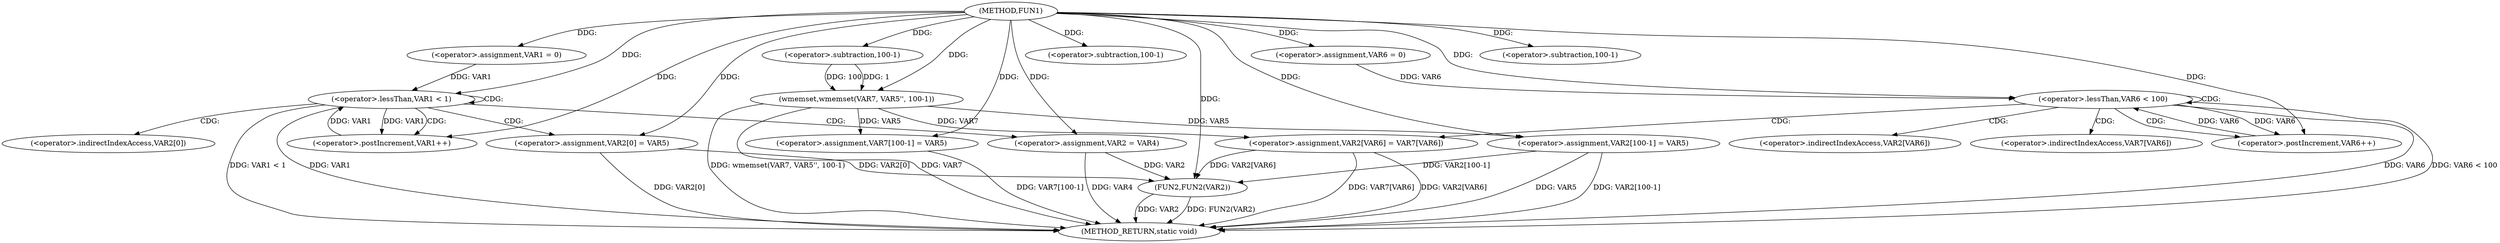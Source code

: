 digraph FUN1 {  
"1000100" [label = "(METHOD,FUN1)" ]
"1000166" [label = "(METHOD_RETURN,static void)" ]
"1000107" [label = "(<operator>.assignment,VAR1 = 0)" ]
"1000110" [label = "(<operator>.lessThan,VAR1 < 1)" ]
"1000113" [label = "(<operator>.postIncrement,VAR1++)" ]
"1000116" [label = "(<operator>.assignment,VAR2 = VAR4)" ]
"1000119" [label = "(<operator>.assignment,VAR2[0] = VAR5)" ]
"1000127" [label = "(wmemset,wmemset(VAR7, VAR5'', 100-1))" ]
"1000130" [label = "(<operator>.subtraction,100-1)" ]
"1000133" [label = "(<operator>.assignment,VAR7[100-1] = VAR5)" ]
"1000136" [label = "(<operator>.subtraction,100-1)" ]
"1000141" [label = "(<operator>.assignment,VAR6 = 0)" ]
"1000144" [label = "(<operator>.lessThan,VAR6 < 100)" ]
"1000147" [label = "(<operator>.postIncrement,VAR6++)" ]
"1000150" [label = "(<operator>.assignment,VAR2[VAR6] = VAR7[VAR6])" ]
"1000157" [label = "(<operator>.assignment,VAR2[100-1] = VAR5)" ]
"1000160" [label = "(<operator>.subtraction,100-1)" ]
"1000164" [label = "(FUN2,FUN2(VAR2))" ]
"1000120" [label = "(<operator>.indirectIndexAccess,VAR2[0])" ]
"1000151" [label = "(<operator>.indirectIndexAccess,VAR2[VAR6])" ]
"1000154" [label = "(<operator>.indirectIndexAccess,VAR7[VAR6])" ]
  "1000164" -> "1000166"  [ label = "DDG: FUN2(VAR2)"] 
  "1000127" -> "1000166"  [ label = "DDG: wmemset(VAR7, VAR5'', 100-1)"] 
  "1000116" -> "1000166"  [ label = "DDG: VAR4"] 
  "1000150" -> "1000166"  [ label = "DDG: VAR7[VAR6]"] 
  "1000144" -> "1000166"  [ label = "DDG: VAR6"] 
  "1000127" -> "1000166"  [ label = "DDG: VAR7"] 
  "1000157" -> "1000166"  [ label = "DDG: VAR5"] 
  "1000164" -> "1000166"  [ label = "DDG: VAR2"] 
  "1000150" -> "1000166"  [ label = "DDG: VAR2[VAR6]"] 
  "1000157" -> "1000166"  [ label = "DDG: VAR2[100-1]"] 
  "1000144" -> "1000166"  [ label = "DDG: VAR6 < 100"] 
  "1000133" -> "1000166"  [ label = "DDG: VAR7[100-1]"] 
  "1000110" -> "1000166"  [ label = "DDG: VAR1 < 1"] 
  "1000119" -> "1000166"  [ label = "DDG: VAR2[0]"] 
  "1000110" -> "1000166"  [ label = "DDG: VAR1"] 
  "1000100" -> "1000107"  [ label = "DDG: "] 
  "1000107" -> "1000110"  [ label = "DDG: VAR1"] 
  "1000113" -> "1000110"  [ label = "DDG: VAR1"] 
  "1000100" -> "1000110"  [ label = "DDG: "] 
  "1000110" -> "1000113"  [ label = "DDG: VAR1"] 
  "1000100" -> "1000113"  [ label = "DDG: "] 
  "1000100" -> "1000116"  [ label = "DDG: "] 
  "1000100" -> "1000119"  [ label = "DDG: "] 
  "1000100" -> "1000127"  [ label = "DDG: "] 
  "1000130" -> "1000127"  [ label = "DDG: 100"] 
  "1000130" -> "1000127"  [ label = "DDG: 1"] 
  "1000100" -> "1000130"  [ label = "DDG: "] 
  "1000127" -> "1000133"  [ label = "DDG: VAR5"] 
  "1000100" -> "1000133"  [ label = "DDG: "] 
  "1000100" -> "1000136"  [ label = "DDG: "] 
  "1000100" -> "1000141"  [ label = "DDG: "] 
  "1000141" -> "1000144"  [ label = "DDG: VAR6"] 
  "1000147" -> "1000144"  [ label = "DDG: VAR6"] 
  "1000100" -> "1000144"  [ label = "DDG: "] 
  "1000144" -> "1000147"  [ label = "DDG: VAR6"] 
  "1000100" -> "1000147"  [ label = "DDG: "] 
  "1000127" -> "1000150"  [ label = "DDG: VAR7"] 
  "1000100" -> "1000157"  [ label = "DDG: "] 
  "1000127" -> "1000157"  [ label = "DDG: VAR5"] 
  "1000100" -> "1000160"  [ label = "DDG: "] 
  "1000116" -> "1000164"  [ label = "DDG: VAR2"] 
  "1000150" -> "1000164"  [ label = "DDG: VAR2[VAR6]"] 
  "1000157" -> "1000164"  [ label = "DDG: VAR2[100-1]"] 
  "1000119" -> "1000164"  [ label = "DDG: VAR2[0]"] 
  "1000100" -> "1000164"  [ label = "DDG: "] 
  "1000110" -> "1000110"  [ label = "CDG: "] 
  "1000110" -> "1000116"  [ label = "CDG: "] 
  "1000110" -> "1000120"  [ label = "CDG: "] 
  "1000110" -> "1000113"  [ label = "CDG: "] 
  "1000110" -> "1000119"  [ label = "CDG: "] 
  "1000144" -> "1000154"  [ label = "CDG: "] 
  "1000144" -> "1000147"  [ label = "CDG: "] 
  "1000144" -> "1000151"  [ label = "CDG: "] 
  "1000144" -> "1000150"  [ label = "CDG: "] 
  "1000144" -> "1000144"  [ label = "CDG: "] 
}
